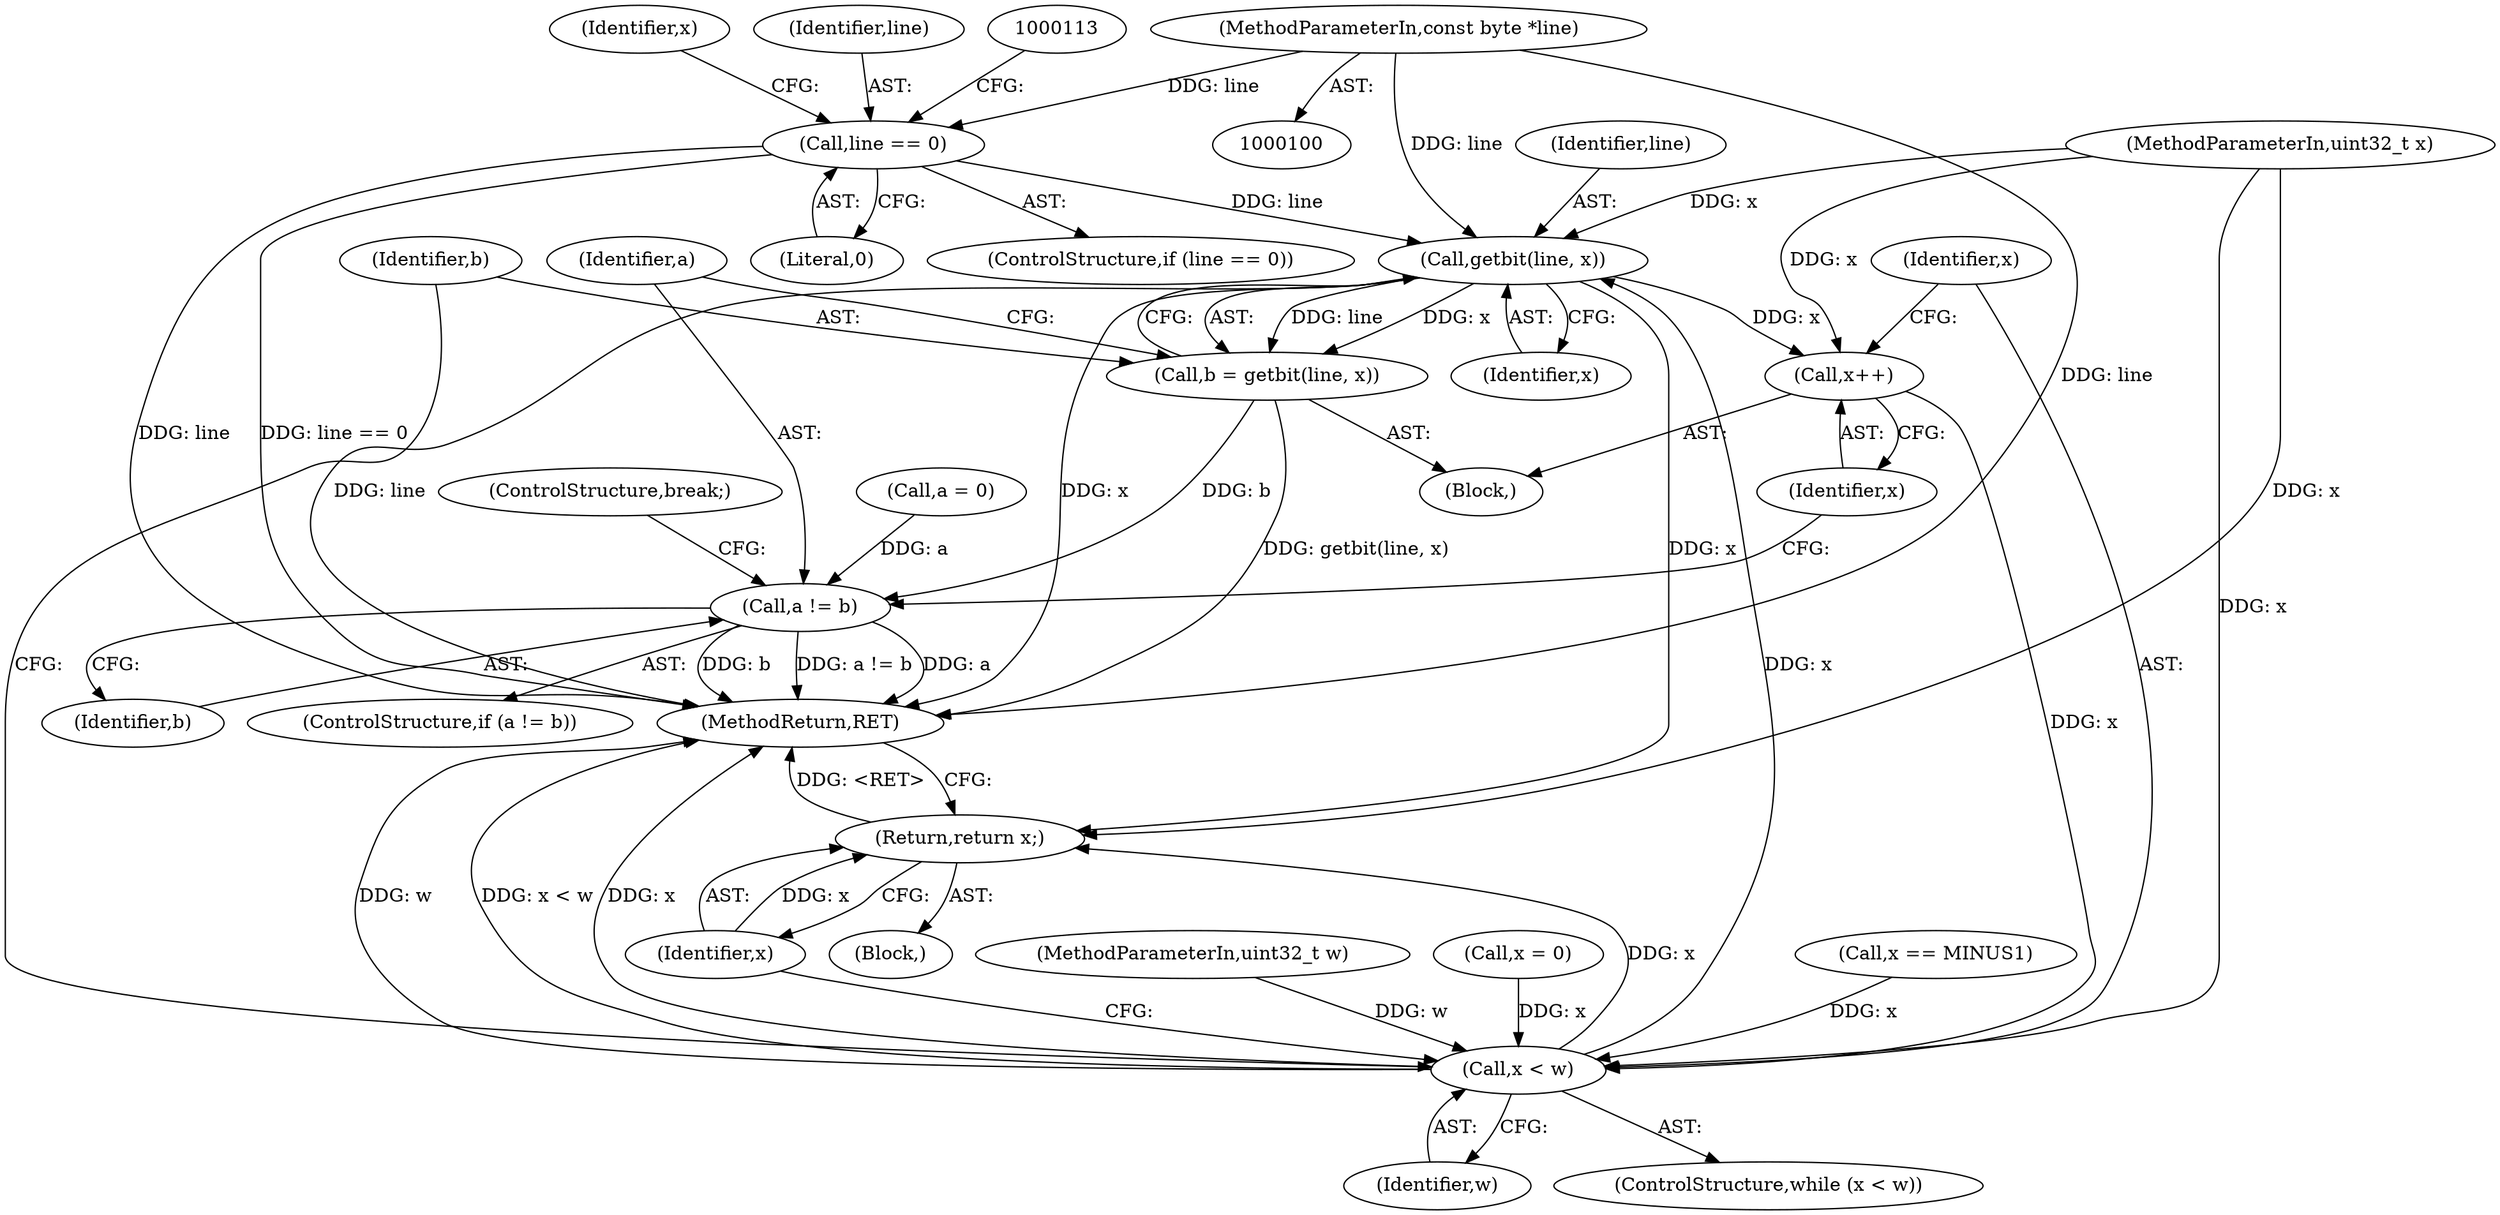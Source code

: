 digraph "0_ghostscript_e698d5c11d27212aa1098bc5b1673a3378563092_8@pointer" {
"1000108" [label="(Call,line == 0)"];
"1000101" [label="(MethodParameterIn,const byte *line)"];
"1000135" [label="(Call,getbit(line, x))"];
"1000133" [label="(Call,b = getbit(line, x))"];
"1000139" [label="(Call,a != b)"];
"1000143" [label="(Call,x++)"];
"1000129" [label="(Call,x < w)"];
"1000145" [label="(Return,return x;)"];
"1000101" [label="(MethodParameterIn,const byte *line)"];
"1000141" [label="(Identifier,b)"];
"1000117" [label="(Identifier,x)"];
"1000138" [label="(ControlStructure,if (a != b))"];
"1000142" [label="(ControlStructure,break;)"];
"1000140" [label="(Identifier,a)"];
"1000110" [label="(Literal,0)"];
"1000103" [label="(MethodParameterIn,uint32_t w)"];
"1000108" [label="(Call,line == 0)"];
"1000123" [label="(Call,x = 0)"];
"1000136" [label="(Identifier,line)"];
"1000135" [label="(Call,getbit(line, x))"];
"1000129" [label="(Call,x < w)"];
"1000147" [label="(MethodReturn,RET)"];
"1000131" [label="(Identifier,w)"];
"1000133" [label="(Call,b = getbit(line, x))"];
"1000107" [label="(ControlStructure,if (line == 0))"];
"1000134" [label="(Identifier,b)"];
"1000145" [label="(Return,return x;)"];
"1000104" [label="(Block,)"];
"1000128" [label="(ControlStructure,while (x < w))"];
"1000102" [label="(MethodParameterIn,uint32_t x)"];
"1000132" [label="(Block,)"];
"1000116" [label="(Call,x == MINUS1)"];
"1000139" [label="(Call,a != b)"];
"1000120" [label="(Call,a = 0)"];
"1000137" [label="(Identifier,x)"];
"1000146" [label="(Identifier,x)"];
"1000130" [label="(Identifier,x)"];
"1000143" [label="(Call,x++)"];
"1000109" [label="(Identifier,line)"];
"1000144" [label="(Identifier,x)"];
"1000108" -> "1000107"  [label="AST: "];
"1000108" -> "1000110"  [label="CFG: "];
"1000109" -> "1000108"  [label="AST: "];
"1000110" -> "1000108"  [label="AST: "];
"1000113" -> "1000108"  [label="CFG: "];
"1000117" -> "1000108"  [label="CFG: "];
"1000108" -> "1000147"  [label="DDG: line == 0"];
"1000108" -> "1000147"  [label="DDG: line"];
"1000101" -> "1000108"  [label="DDG: line"];
"1000108" -> "1000135"  [label="DDG: line"];
"1000101" -> "1000100"  [label="AST: "];
"1000101" -> "1000147"  [label="DDG: line"];
"1000101" -> "1000135"  [label="DDG: line"];
"1000135" -> "1000133"  [label="AST: "];
"1000135" -> "1000137"  [label="CFG: "];
"1000136" -> "1000135"  [label="AST: "];
"1000137" -> "1000135"  [label="AST: "];
"1000133" -> "1000135"  [label="CFG: "];
"1000135" -> "1000147"  [label="DDG: line"];
"1000135" -> "1000147"  [label="DDG: x"];
"1000135" -> "1000133"  [label="DDG: line"];
"1000135" -> "1000133"  [label="DDG: x"];
"1000129" -> "1000135"  [label="DDG: x"];
"1000102" -> "1000135"  [label="DDG: x"];
"1000135" -> "1000143"  [label="DDG: x"];
"1000135" -> "1000145"  [label="DDG: x"];
"1000133" -> "1000132"  [label="AST: "];
"1000134" -> "1000133"  [label="AST: "];
"1000140" -> "1000133"  [label="CFG: "];
"1000133" -> "1000147"  [label="DDG: getbit(line, x)"];
"1000133" -> "1000139"  [label="DDG: b"];
"1000139" -> "1000138"  [label="AST: "];
"1000139" -> "1000141"  [label="CFG: "];
"1000140" -> "1000139"  [label="AST: "];
"1000141" -> "1000139"  [label="AST: "];
"1000142" -> "1000139"  [label="CFG: "];
"1000144" -> "1000139"  [label="CFG: "];
"1000139" -> "1000147"  [label="DDG: a"];
"1000139" -> "1000147"  [label="DDG: b"];
"1000139" -> "1000147"  [label="DDG: a != b"];
"1000120" -> "1000139"  [label="DDG: a"];
"1000143" -> "1000132"  [label="AST: "];
"1000143" -> "1000144"  [label="CFG: "];
"1000144" -> "1000143"  [label="AST: "];
"1000130" -> "1000143"  [label="CFG: "];
"1000143" -> "1000129"  [label="DDG: x"];
"1000102" -> "1000143"  [label="DDG: x"];
"1000129" -> "1000128"  [label="AST: "];
"1000129" -> "1000131"  [label="CFG: "];
"1000130" -> "1000129"  [label="AST: "];
"1000131" -> "1000129"  [label="AST: "];
"1000134" -> "1000129"  [label="CFG: "];
"1000146" -> "1000129"  [label="CFG: "];
"1000129" -> "1000147"  [label="DDG: x"];
"1000129" -> "1000147"  [label="DDG: w"];
"1000129" -> "1000147"  [label="DDG: x < w"];
"1000116" -> "1000129"  [label="DDG: x"];
"1000123" -> "1000129"  [label="DDG: x"];
"1000102" -> "1000129"  [label="DDG: x"];
"1000103" -> "1000129"  [label="DDG: w"];
"1000129" -> "1000145"  [label="DDG: x"];
"1000145" -> "1000104"  [label="AST: "];
"1000145" -> "1000146"  [label="CFG: "];
"1000146" -> "1000145"  [label="AST: "];
"1000147" -> "1000145"  [label="CFG: "];
"1000145" -> "1000147"  [label="DDG: <RET>"];
"1000146" -> "1000145"  [label="DDG: x"];
"1000102" -> "1000145"  [label="DDG: x"];
}
